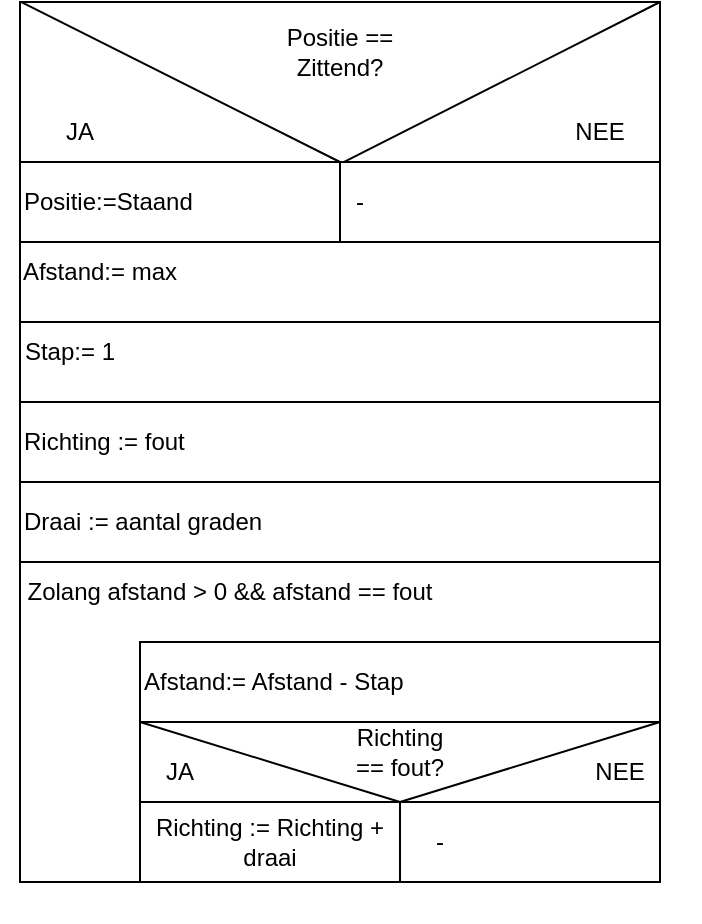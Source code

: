 <mxfile>
    <diagram id="rwJiCYFI5UAmn5mx8BZ0" name="Page-1">
        <mxGraphModel dx="581" dy="325" grid="1" gridSize="10" guides="1" tooltips="1" connect="1" arrows="1" fold="1" page="1" pageScale="1" pageWidth="850" pageHeight="1100" math="0" shadow="0">
            <root>
                <mxCell id="0"/>
                <mxCell id="1" parent="0"/>
                <mxCell id="3" value="" style="verticalLabelPosition=bottom;verticalAlign=top;html=1;shape=mxgraph.basic.rect;fillColor2=none;strokeWidth=1;size=20;indent=5;" vertex="1" parent="1">
                    <mxGeometry x="40" y="80" width="320" height="80" as="geometry"/>
                </mxCell>
                <mxCell id="4" value="" style="endArrow=none;html=1;exitX=0.505;exitY=1.003;exitDx=0;exitDy=0;exitPerimeter=0;" edge="1" parent="1" source="3">
                    <mxGeometry width="50" height="50" relative="1" as="geometry">
                        <mxPoint x="310" y="130" as="sourcePoint"/>
                        <mxPoint x="360" y="80" as="targetPoint"/>
                    </mxGeometry>
                </mxCell>
                <mxCell id="5" value="" style="endArrow=none;html=1;exitX=0.003;exitY=0.003;exitDx=0;exitDy=0;exitPerimeter=0;" edge="1" parent="1" source="3">
                    <mxGeometry width="50" height="50" relative="1" as="geometry">
                        <mxPoint x="150" y="210" as="sourcePoint"/>
                        <mxPoint x="200" y="160" as="targetPoint"/>
                    </mxGeometry>
                </mxCell>
                <mxCell id="6" value="Positie == Zittend?" style="text;html=1;strokeColor=none;fillColor=none;align=center;verticalAlign=middle;whiteSpace=wrap;rounded=0;" vertex="1" parent="1">
                    <mxGeometry x="160" y="90" width="80" height="30" as="geometry"/>
                </mxCell>
                <mxCell id="7" value="JA" style="text;html=1;strokeColor=none;fillColor=none;align=center;verticalAlign=middle;whiteSpace=wrap;rounded=0;" vertex="1" parent="1">
                    <mxGeometry x="40" y="130" width="60" height="30" as="geometry"/>
                </mxCell>
                <mxCell id="8" value="NEE" style="text;html=1;strokeColor=none;fillColor=none;align=center;verticalAlign=middle;whiteSpace=wrap;rounded=0;" vertex="1" parent="1">
                    <mxGeometry x="300" y="130" width="60" height="30" as="geometry"/>
                </mxCell>
                <mxCell id="9" value="" style="rounded=0;whiteSpace=wrap;html=1;" vertex="1" parent="1">
                    <mxGeometry x="40" y="160" width="160" height="40" as="geometry"/>
                </mxCell>
                <mxCell id="10" value="" style="rounded=0;whiteSpace=wrap;html=1;" vertex="1" parent="1">
                    <mxGeometry x="200" y="160" width="160" height="40" as="geometry"/>
                </mxCell>
                <mxCell id="11" value="Positie:=Staand" style="text;html=1;strokeColor=none;fillColor=none;align=left;verticalAlign=middle;whiteSpace=wrap;rounded=0;" vertex="1" parent="1">
                    <mxGeometry x="40" y="165" width="60" height="30" as="geometry"/>
                </mxCell>
                <mxCell id="12" value="-" style="text;html=1;strokeColor=none;fillColor=none;align=center;verticalAlign=middle;whiteSpace=wrap;rounded=0;" vertex="1" parent="1">
                    <mxGeometry x="180" y="165" width="60" height="30" as="geometry"/>
                </mxCell>
                <mxCell id="13" value="" style="rounded=0;whiteSpace=wrap;html=1;" vertex="1" parent="1">
                    <mxGeometry x="40" y="200" width="320" height="40" as="geometry"/>
                </mxCell>
                <mxCell id="14" value="Afstand:= max" style="text;html=1;strokeColor=none;fillColor=none;align=center;verticalAlign=middle;whiteSpace=wrap;rounded=0;" vertex="1" parent="1">
                    <mxGeometry x="40" y="200" width="80" height="30" as="geometry"/>
                </mxCell>
                <mxCell id="15" value="" style="rounded=0;whiteSpace=wrap;html=1;" vertex="1" parent="1">
                    <mxGeometry x="40" y="240" width="320" height="40" as="geometry"/>
                </mxCell>
                <mxCell id="16" value="Stap:= 1" style="text;html=1;strokeColor=none;fillColor=none;align=center;verticalAlign=middle;whiteSpace=wrap;rounded=0;" vertex="1" parent="1">
                    <mxGeometry x="30" y="240" width="70" height="30" as="geometry"/>
                </mxCell>
                <mxCell id="22" value="" style="group" vertex="1" connectable="0" parent="1">
                    <mxGeometry x="40" y="360" width="340" height="180" as="geometry"/>
                </mxCell>
                <mxCell id="17" value="" style="rounded=0;whiteSpace=wrap;html=1;" vertex="1" parent="22">
                    <mxGeometry width="320" height="160" as="geometry"/>
                </mxCell>
                <mxCell id="18" value="Zolang afstand &amp;gt; 0 &amp;amp;&amp;amp; afstand == fout" style="text;html=1;strokeColor=none;fillColor=none;align=center;verticalAlign=middle;whiteSpace=wrap;rounded=0;" vertex="1" parent="22">
                    <mxGeometry width="210" height="30" as="geometry"/>
                </mxCell>
                <mxCell id="20" value="" style="rounded=0;whiteSpace=wrap;html=1;" vertex="1" parent="22">
                    <mxGeometry x="60" y="80" width="260" height="40" as="geometry"/>
                </mxCell>
                <mxCell id="19" value="Afstand:= Afstand - Stap" style="rounded=0;whiteSpace=wrap;html=1;align=left;" vertex="1" parent="22">
                    <mxGeometry x="60" y="40" width="260" height="40" as="geometry"/>
                </mxCell>
                <mxCell id="25" value="" style="endArrow=none;html=1;exitX=0.5;exitY=1;exitDx=0;exitDy=0;" edge="1" parent="22" source="20">
                    <mxGeometry width="50" height="50" relative="1" as="geometry">
                        <mxPoint x="270" y="130" as="sourcePoint"/>
                        <mxPoint x="320" y="80" as="targetPoint"/>
                    </mxGeometry>
                </mxCell>
                <mxCell id="26" value="" style="endArrow=none;html=1;entryX=0.5;entryY=1;entryDx=0;entryDy=0;" edge="1" parent="22" target="20">
                    <mxGeometry width="50" height="50" relative="1" as="geometry">
                        <mxPoint x="60" y="80" as="sourcePoint"/>
                        <mxPoint x="110" y="30" as="targetPoint"/>
                    </mxGeometry>
                </mxCell>
                <mxCell id="27" value="Richting == fout?" style="text;html=1;strokeColor=none;fillColor=none;align=center;verticalAlign=middle;whiteSpace=wrap;rounded=0;" vertex="1" parent="22">
                    <mxGeometry x="160" y="80" width="60" height="30" as="geometry"/>
                </mxCell>
                <mxCell id="28" value="JA" style="text;html=1;strokeColor=none;fillColor=none;align=center;verticalAlign=middle;whiteSpace=wrap;rounded=0;" vertex="1" parent="22">
                    <mxGeometry x="50" y="90" width="60" height="30" as="geometry"/>
                </mxCell>
                <mxCell id="29" value="NEE" style="text;html=1;strokeColor=none;fillColor=none;align=center;verticalAlign=middle;whiteSpace=wrap;rounded=0;" vertex="1" parent="22">
                    <mxGeometry x="270" y="90" width="60" height="30" as="geometry"/>
                </mxCell>
                <mxCell id="30" value="Richting := Richting + draai" style="rounded=0;whiteSpace=wrap;html=1;" vertex="1" parent="22">
                    <mxGeometry x="60" y="120" width="130" height="40" as="geometry"/>
                </mxCell>
                <mxCell id="31" value="-" style="text;html=1;strokeColor=none;fillColor=none;align=center;verticalAlign=middle;whiteSpace=wrap;rounded=0;" vertex="1" parent="22">
                    <mxGeometry x="180" y="125" width="60" height="30" as="geometry"/>
                </mxCell>
                <mxCell id="24" value="Richting := fout" style="rounded=0;whiteSpace=wrap;html=1;align=left;" vertex="1" parent="1">
                    <mxGeometry x="40" y="280" width="320" height="40" as="geometry"/>
                </mxCell>
                <mxCell id="32" value="" style="rounded=0;whiteSpace=wrap;html=1;" vertex="1" parent="1">
                    <mxGeometry x="40" y="320" width="320" height="40" as="geometry"/>
                </mxCell>
                <mxCell id="33" value="Draai := aantal graden" style="text;html=1;strokeColor=none;fillColor=none;align=left;verticalAlign=middle;whiteSpace=wrap;rounded=0;" vertex="1" parent="1">
                    <mxGeometry x="40" y="325" width="130" height="30" as="geometry"/>
                </mxCell>
            </root>
        </mxGraphModel>
    </diagram>
</mxfile>